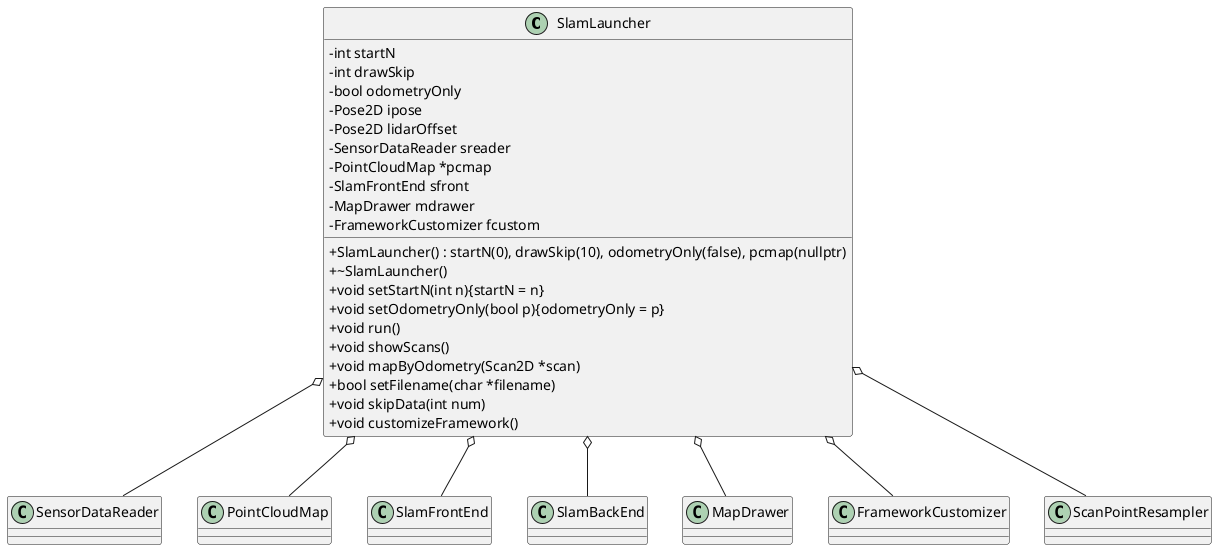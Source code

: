 @startuml

skinparam classAttributeIconSize 0

class SlamLauncher
{
    - int startN
    - int drawSkip
    - bool odometryOnly
    - Pose2D ipose
    - Pose2D lidarOffset
    - SensorDataReader sreader
    - PointCloudMap *pcmap
    - SlamFrontEnd sfront
    - MapDrawer mdrawer
    - FrameworkCustomizer fcustom
    + SlamLauncher() : startN(0), drawSkip(10), odometryOnly(false), pcmap(nullptr)
    + ~SlamLauncher()
    + void setStartN(int n){startN = n}
    + void setOdometryOnly(bool p){odometryOnly = p}
    + void run()
    + void showScans()
    + void mapByOdometry(Scan2D *scan)
    + bool setFilename(char *filename)
    + void skipData(int num)
    + void customizeFramework()
}

SlamLauncher o-- SensorDataReader
SlamLauncher o-- PointCloudMap
SlamLauncher o-- SlamFrontEnd
SlamLauncher o-- SlamBackEnd
SlamLauncher o-- MapDrawer
SlamLauncher o-- FrameworkCustomizer
SlamLauncher o-- ScanPointResampler

@enduml